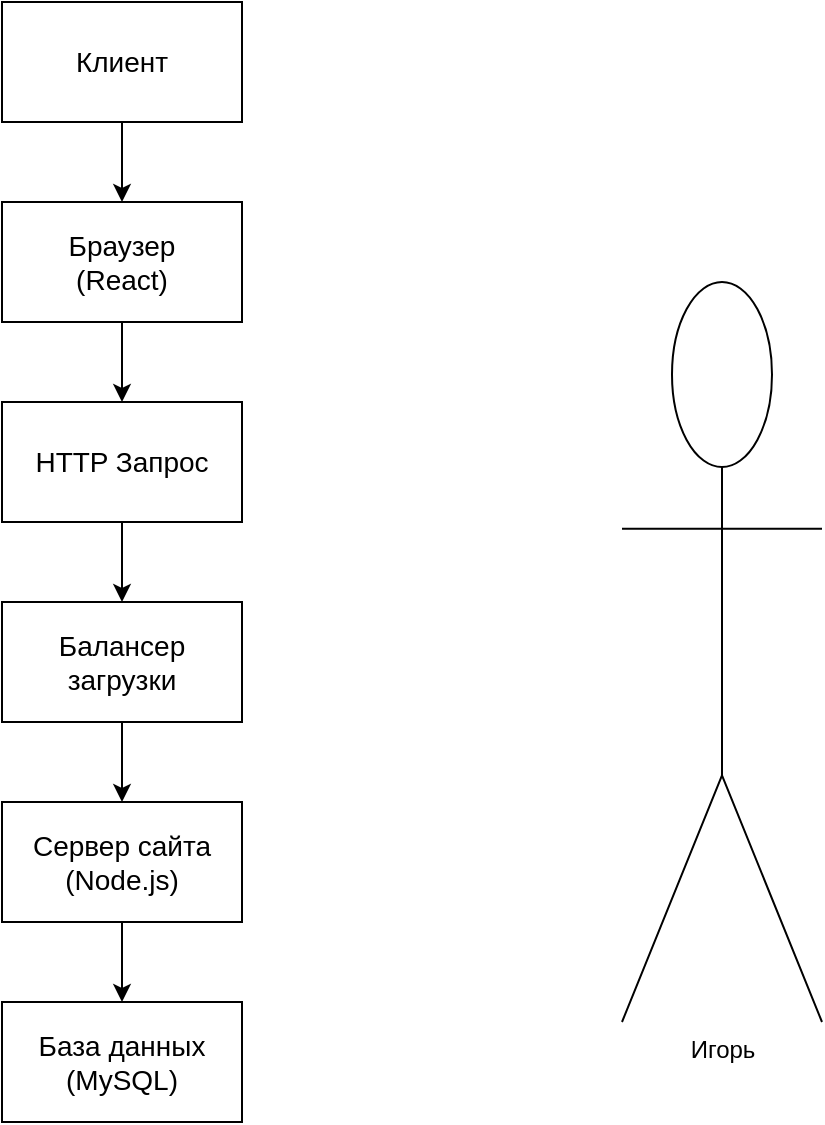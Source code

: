 <mxfile version="26.1.0">
  <diagram name="Page-1" id="2YBvvXClWsGukQMizWep">
    <mxGraphModel dx="1194" dy="789" grid="1" gridSize="10" guides="1" tooltips="1" connect="1" arrows="1" fold="1" page="1" pageScale="1" pageWidth="850" pageHeight="1100" math="0" shadow="0">
      <root>
        <mxCell id="0" />
        <mxCell id="1" parent="0" />
        <mxCell id="P_TXJq4EZ34fTgiHPgL6-12" value="" style="edgeStyle=orthogonalEdgeStyle;rounded=0;orthogonalLoop=1;jettySize=auto;html=1;" edge="1" parent="1" source="P_TXJq4EZ34fTgiHPgL6-2" target="P_TXJq4EZ34fTgiHPgL6-3">
          <mxGeometry relative="1" as="geometry" />
        </mxCell>
        <mxCell id="P_TXJq4EZ34fTgiHPgL6-2" value="Клиент" style="rounded=0;whiteSpace=wrap;html=1;fontSize=14;" vertex="1" parent="1">
          <mxGeometry x="360" y="30" width="120" height="60" as="geometry" />
        </mxCell>
        <mxCell id="P_TXJq4EZ34fTgiHPgL6-13" value="" style="edgeStyle=orthogonalEdgeStyle;rounded=0;orthogonalLoop=1;jettySize=auto;html=1;" edge="1" parent="1" source="P_TXJq4EZ34fTgiHPgL6-3" target="P_TXJq4EZ34fTgiHPgL6-4">
          <mxGeometry relative="1" as="geometry" />
        </mxCell>
        <mxCell id="P_TXJq4EZ34fTgiHPgL6-3" value="Браузер&lt;div&gt;(React)&lt;/div&gt;" style="whiteSpace=wrap;html=1;fontSize=14;" vertex="1" parent="1">
          <mxGeometry x="360" y="130" width="120" height="60" as="geometry" />
        </mxCell>
        <mxCell id="P_TXJq4EZ34fTgiHPgL6-14" value="" style="edgeStyle=orthogonalEdgeStyle;rounded=0;orthogonalLoop=1;jettySize=auto;html=1;" edge="1" parent="1" source="P_TXJq4EZ34fTgiHPgL6-4" target="P_TXJq4EZ34fTgiHPgL6-5">
          <mxGeometry relative="1" as="geometry" />
        </mxCell>
        <mxCell id="P_TXJq4EZ34fTgiHPgL6-4" value="HTTP Запрос" style="whiteSpace=wrap;html=1;fontSize=14;" vertex="1" parent="1">
          <mxGeometry x="360" y="230" width="120" height="60" as="geometry" />
        </mxCell>
        <mxCell id="P_TXJq4EZ34fTgiHPgL6-15" value="" style="edgeStyle=orthogonalEdgeStyle;rounded=0;orthogonalLoop=1;jettySize=auto;html=1;" edge="1" parent="1" source="P_TXJq4EZ34fTgiHPgL6-5" target="P_TXJq4EZ34fTgiHPgL6-6">
          <mxGeometry relative="1" as="geometry" />
        </mxCell>
        <mxCell id="P_TXJq4EZ34fTgiHPgL6-5" value="Балансер загрузки" style="whiteSpace=wrap;html=1;fontSize=14;" vertex="1" parent="1">
          <mxGeometry x="360" y="330" width="120" height="60" as="geometry" />
        </mxCell>
        <mxCell id="P_TXJq4EZ34fTgiHPgL6-17" value="" style="edgeStyle=orthogonalEdgeStyle;rounded=0;orthogonalLoop=1;jettySize=auto;html=1;" edge="1" parent="1" source="P_TXJq4EZ34fTgiHPgL6-6" target="P_TXJq4EZ34fTgiHPgL6-7">
          <mxGeometry relative="1" as="geometry" />
        </mxCell>
        <mxCell id="P_TXJq4EZ34fTgiHPgL6-6" value="Сервер сайта&lt;div&gt;(Node.js)&lt;/div&gt;" style="whiteSpace=wrap;html=1;fontSize=14;" vertex="1" parent="1">
          <mxGeometry x="360" y="430" width="120" height="60" as="geometry" />
        </mxCell>
        <mxCell id="P_TXJq4EZ34fTgiHPgL6-7" value="База данных&lt;div&gt;(MySQL)&lt;/div&gt;" style="whiteSpace=wrap;html=1;fontSize=14;" vertex="1" parent="1">
          <mxGeometry x="360" y="530" width="120" height="60" as="geometry" />
        </mxCell>
        <mxCell id="P_TXJq4EZ34fTgiHPgL6-18" value="Игорь&lt;div&gt;&lt;br&gt;&lt;/div&gt;" style="shape=umlActor;verticalLabelPosition=bottom;verticalAlign=top;html=1;outlineConnect=0;" vertex="1" parent="1">
          <mxGeometry x="670" y="170" width="100" height="370" as="geometry" />
        </mxCell>
      </root>
    </mxGraphModel>
  </diagram>
</mxfile>
